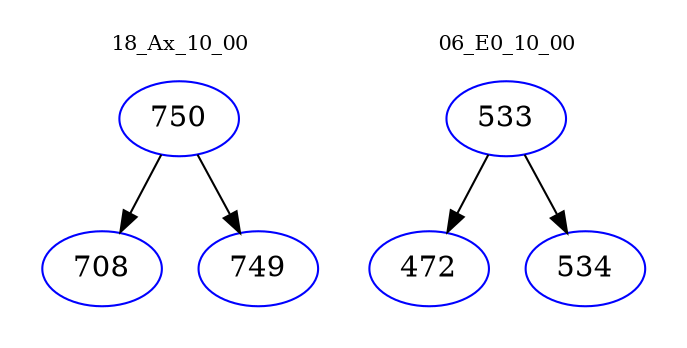 digraph{
subgraph cluster_0 {
color = white
label = "18_Ax_10_00";
fontsize=10;
T0_750 [label="750", color="blue"]
T0_750 -> T0_708 [color="black"]
T0_708 [label="708", color="blue"]
T0_750 -> T0_749 [color="black"]
T0_749 [label="749", color="blue"]
}
subgraph cluster_1 {
color = white
label = "06_E0_10_00";
fontsize=10;
T1_533 [label="533", color="blue"]
T1_533 -> T1_472 [color="black"]
T1_472 [label="472", color="blue"]
T1_533 -> T1_534 [color="black"]
T1_534 [label="534", color="blue"]
}
}
